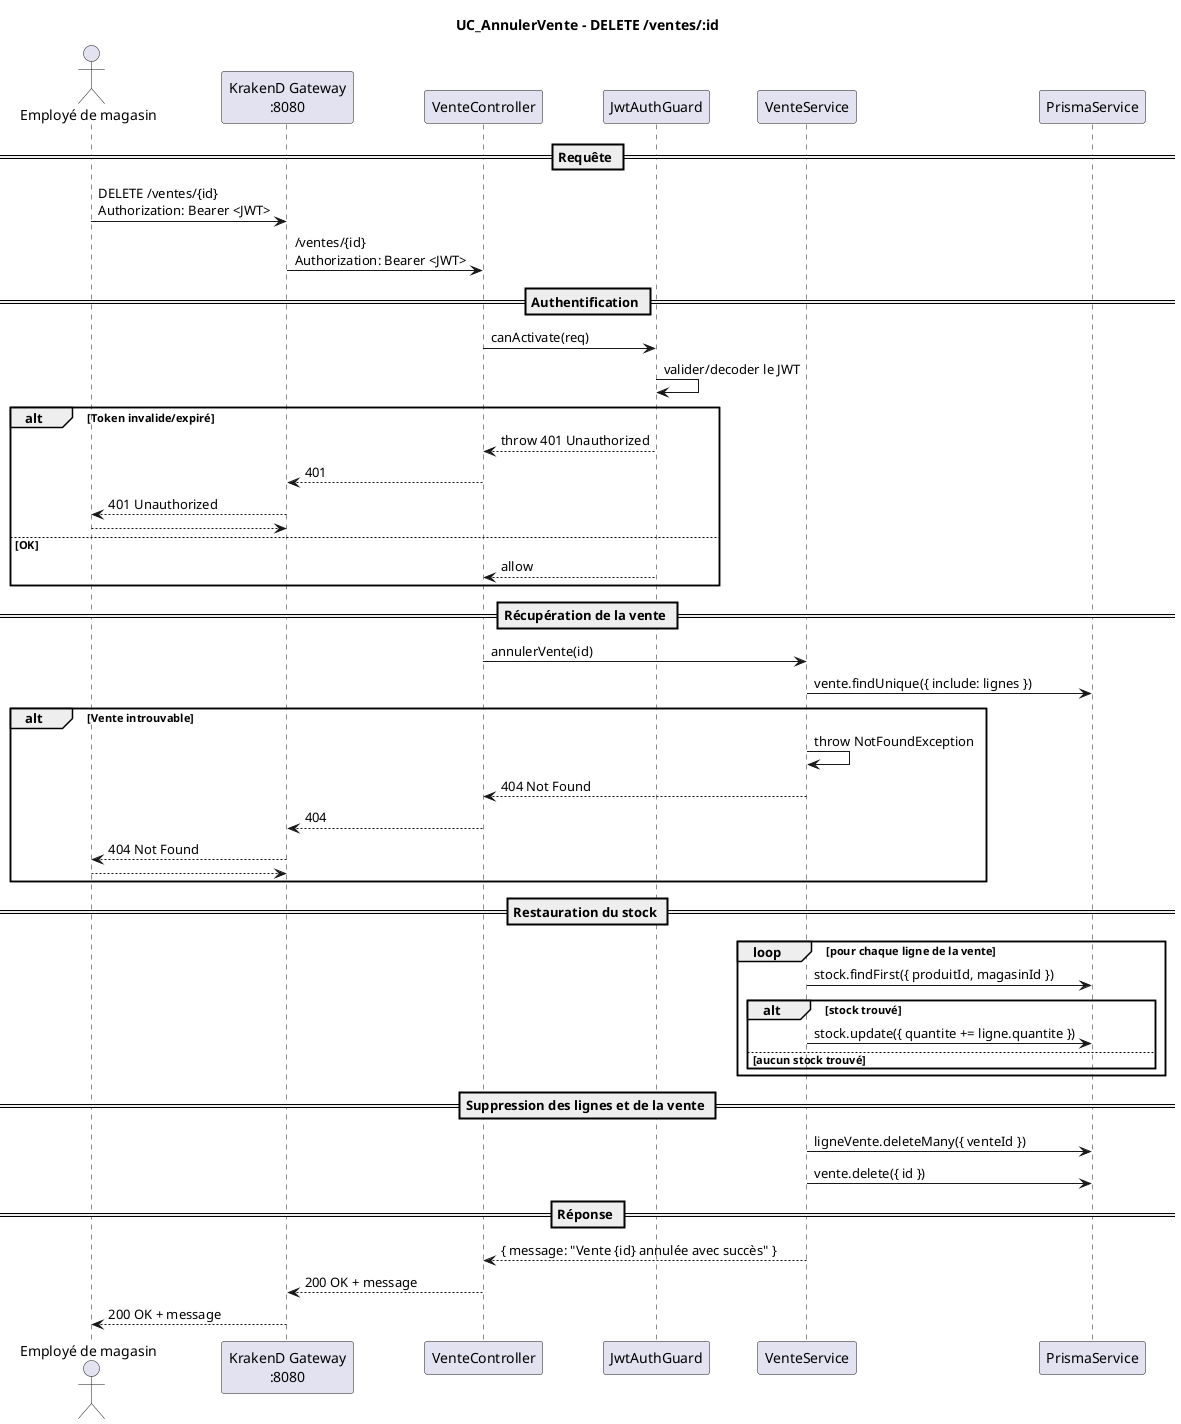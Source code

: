 @startuml
title UC_AnnulerVente – DELETE /ventes/:id

actor "Employé de magasin" as User
participant "KrakenD Gateway\n:8080" as Gateway
participant "VenteController" as Controller
participant "JwtAuthGuard" as Guard
participant "VenteService" as Service
participant "PrismaService" as Prisma

== Requête ==
User -> Gateway: DELETE /ventes/{id}\nAuthorization: Bearer <JWT>
Gateway -> Controller: /ventes/{id}\nAuthorization: Bearer <JWT>

== Authentification ==
Controller -> Guard: canActivate(req)
Guard -> Guard: valider/decoder le JWT
alt Token invalide/expiré
  Guard --> Controller: throw 401 Unauthorized
  Controller --> Gateway: 401
  Gateway --> User: 401 Unauthorized
  return
else OK
  Guard --> Controller: allow
end

== Récupération de la vente ==
Controller -> Service: annulerVente(id)
Service -> Prisma: vente.findUnique({ include: lignes })
alt Vente introuvable
  Service -> Service: throw NotFoundException
  Service --> Controller: 404 Not Found
  Controller --> Gateway: 404
  Gateway --> User: 404 Not Found
  return
end

== Restauration du stock ==
loop pour chaque ligne de la vente
  Service -> Prisma: stock.findFirst({ produitId, magasinId })
  alt stock trouvé
    Service -> Prisma: stock.update({ quantite += ligne.quantite })
  else aucun stock trouvé
    note right
      Pas de mise à jour si le stock n'existe pas
    end note
  end
end

== Suppression des lignes et de la vente ==
Service -> Prisma: ligneVente.deleteMany({ venteId })
Service -> Prisma: vente.delete({ id })

== Réponse ==
Service --> Controller: { message: "Vente {id} annulée avec succès" }
Controller --> Gateway: 200 OK + message
Gateway --> User: 200 OK + message

@enduml
